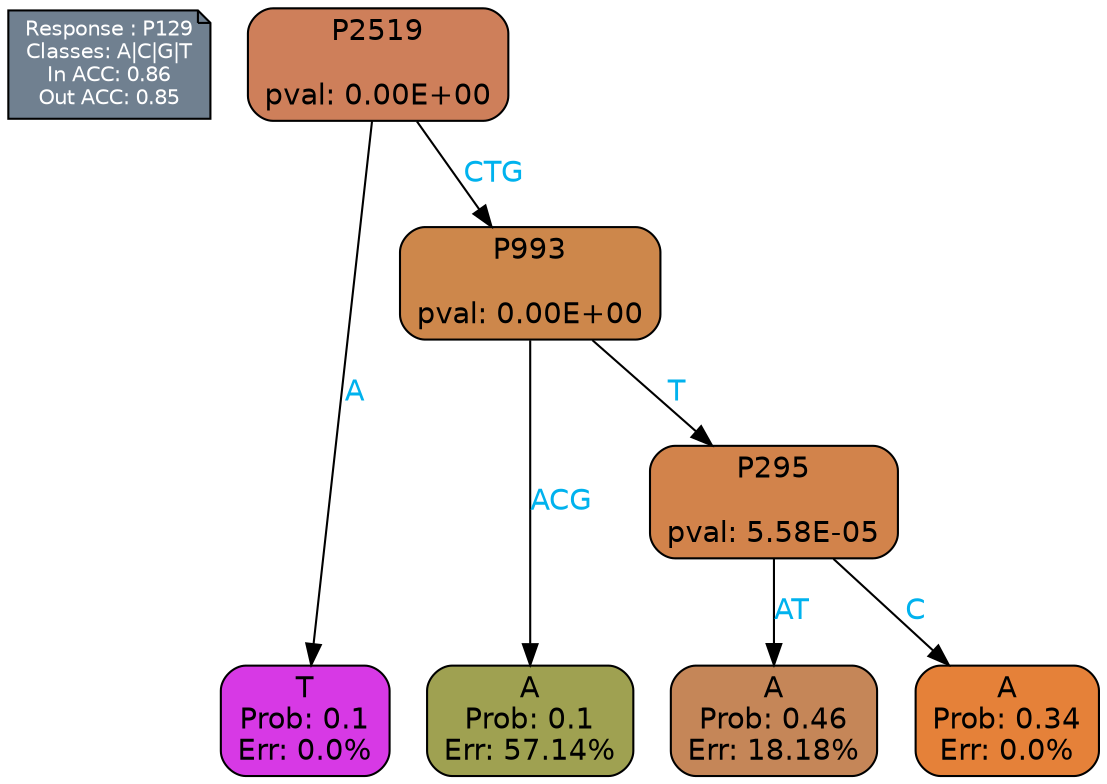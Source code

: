 digraph Tree {
node [shape=box, style="filled, rounded", color="black", fontname=helvetica] ;
graph [ranksep=equally, splines=polylines, bgcolor=transparent, dpi=600] ;
edge [fontname=helvetica] ;
LEGEND [label="Response : P129
Classes: A|C|G|T
In ACC: 0.86
Out ACC: 0.85
",shape=note,align=left,style=filled,fillcolor="slategray",fontcolor="white",fontsize=10];1 [label="P2519

pval: 0.00E+00", fillcolor="#ce7f5a"] ;
2 [label="T
Prob: 0.1
Err: 0.0%", fillcolor="#d739e5"] ;
3 [label="P993

pval: 0.00E+00", fillcolor="#cd874b"] ;
4 [label="A
Prob: 0.1
Err: 57.14%", fillcolor="#9fa151"] ;
5 [label="P295

pval: 5.58E-05", fillcolor="#d2834b"] ;
6 [label="A
Prob: 0.46
Err: 18.18%", fillcolor="#c58658"] ;
7 [label="A
Prob: 0.34
Err: 0.0%", fillcolor="#e58139"] ;
1 -> 2 [label="A",fontcolor=deepskyblue2] ;
1 -> 3 [label="CTG",fontcolor=deepskyblue2] ;
3 -> 4 [label="ACG",fontcolor=deepskyblue2] ;
3 -> 5 [label="T",fontcolor=deepskyblue2] ;
5 -> 6 [label="AT",fontcolor=deepskyblue2] ;
5 -> 7 [label="C",fontcolor=deepskyblue2] ;
{rank = same; 2;4;6;7;}{rank = same; LEGEND;1;}}